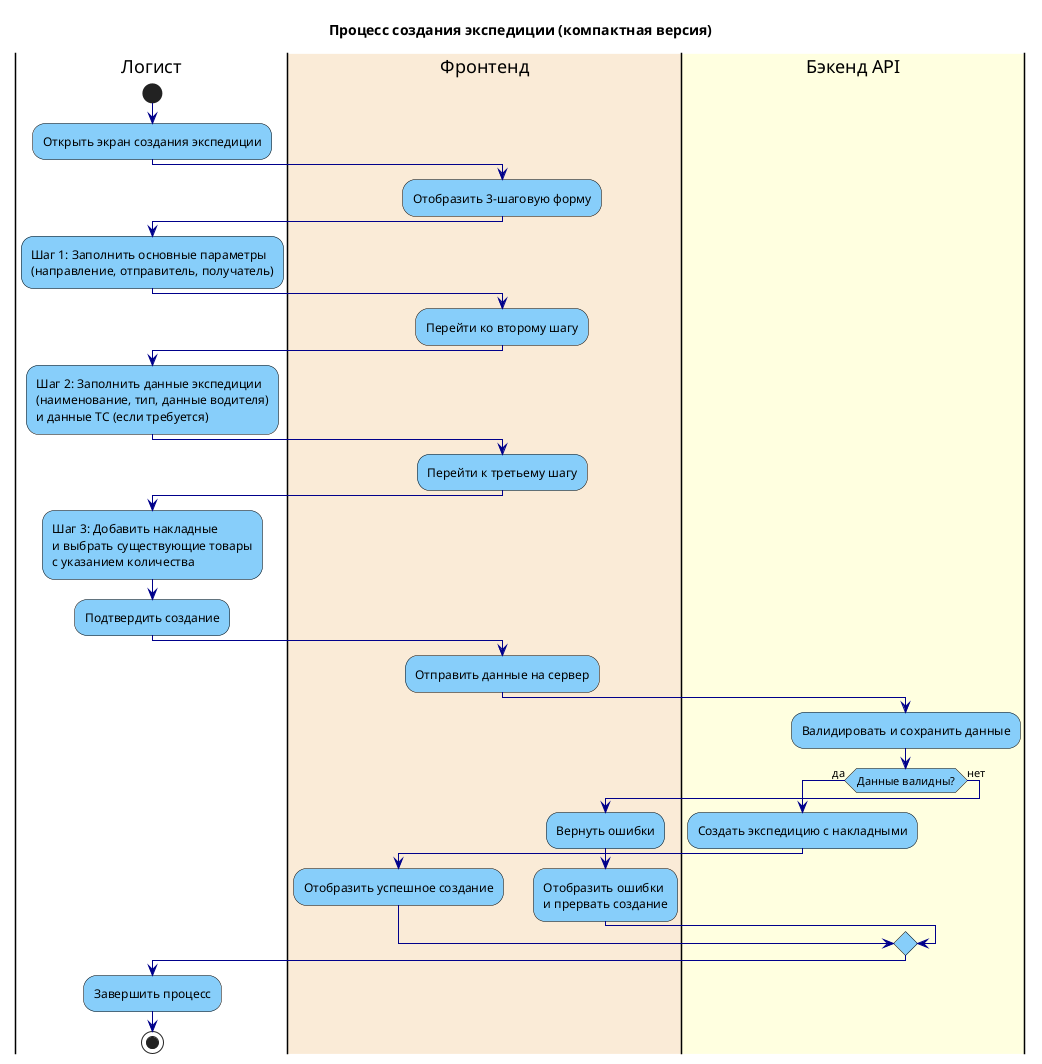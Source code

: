 @startuml Expedition Creation Compact

title Процесс создания экспедиции (компактная версия)

skinparam activityBorderColor black
skinparam activityBackgroundColor LightSkyBlue
skinparam arrowColor DarkBlue

|Логист|
start
:Открыть экран создания экспедиции;

|#AntiqueWhite|Фронтенд|
:Отобразить 3-шаговую форму;

|Логист|
:Шаг 1: Заполнить основные параметры
(направление, отправитель, получатель);

|Фронтенд|
:Перейти ко второму шагу;

|Логист|
:Шаг 2: Заполнить данные экспедиции
(наименование, тип, данные водителя)
и данные ТС (если требуется);

|Фронтенд|
:Перейти к третьему шагу;

|Логист|
:Шаг 3: Добавить накладные
и выбрать существующие товары
с указанием количества;

:Подтвердить создание;

|Фронтенд|
:Отправить данные на сервер;

|#LightYellow|Бэкенд API|
:Валидировать и сохранить данные;

if (Данные валидны?) then (да)
  :Создать экспедицию с накладными;
  
  |Фронтенд|
  :Отобразить успешное создание;
else (нет)
  :Вернуть ошибки;
  
  |Фронтенд|
  :Отобразить ошибки
  и прервать создание;
endif

|Логист|
:Завершить процесс;

stop

@enduml 